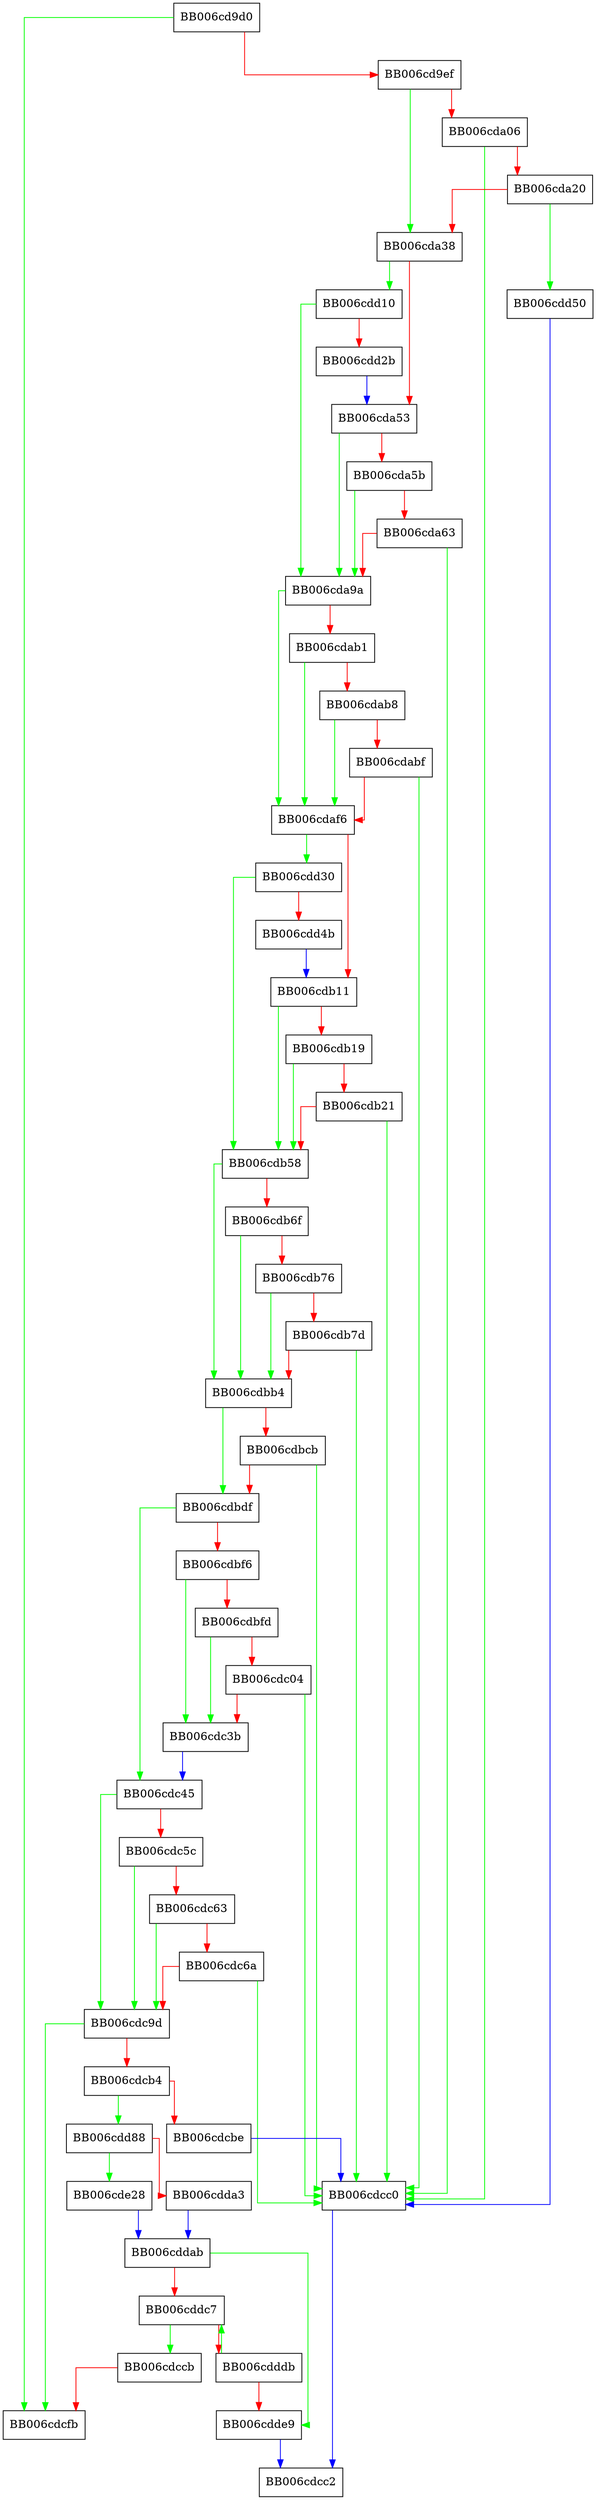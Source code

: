 digraph x942kdf_set_ctx_params {
  node [shape="box"];
  graph [splines=ortho];
  BB006cd9d0 -> BB006cdcfb [color="green"];
  BB006cd9d0 -> BB006cd9ef [color="red"];
  BB006cd9ef -> BB006cda38 [color="green"];
  BB006cd9ef -> BB006cda06 [color="red"];
  BB006cda06 -> BB006cdcc0 [color="green"];
  BB006cda06 -> BB006cda20 [color="red"];
  BB006cda20 -> BB006cdd50 [color="green"];
  BB006cda20 -> BB006cda38 [color="red"];
  BB006cda38 -> BB006cdd10 [color="green"];
  BB006cda38 -> BB006cda53 [color="red"];
  BB006cda53 -> BB006cda9a [color="green"];
  BB006cda53 -> BB006cda5b [color="red"];
  BB006cda5b -> BB006cda9a [color="green"];
  BB006cda5b -> BB006cda63 [color="red"];
  BB006cda63 -> BB006cdcc0 [color="green"];
  BB006cda63 -> BB006cda9a [color="red"];
  BB006cda9a -> BB006cdaf6 [color="green"];
  BB006cda9a -> BB006cdab1 [color="red"];
  BB006cdab1 -> BB006cdaf6 [color="green"];
  BB006cdab1 -> BB006cdab8 [color="red"];
  BB006cdab8 -> BB006cdaf6 [color="green"];
  BB006cdab8 -> BB006cdabf [color="red"];
  BB006cdabf -> BB006cdcc0 [color="green"];
  BB006cdabf -> BB006cdaf6 [color="red"];
  BB006cdaf6 -> BB006cdd30 [color="green"];
  BB006cdaf6 -> BB006cdb11 [color="red"];
  BB006cdb11 -> BB006cdb58 [color="green"];
  BB006cdb11 -> BB006cdb19 [color="red"];
  BB006cdb19 -> BB006cdb58 [color="green"];
  BB006cdb19 -> BB006cdb21 [color="red"];
  BB006cdb21 -> BB006cdcc0 [color="green"];
  BB006cdb21 -> BB006cdb58 [color="red"];
  BB006cdb58 -> BB006cdbb4 [color="green"];
  BB006cdb58 -> BB006cdb6f [color="red"];
  BB006cdb6f -> BB006cdbb4 [color="green"];
  BB006cdb6f -> BB006cdb76 [color="red"];
  BB006cdb76 -> BB006cdbb4 [color="green"];
  BB006cdb76 -> BB006cdb7d [color="red"];
  BB006cdb7d -> BB006cdcc0 [color="green"];
  BB006cdb7d -> BB006cdbb4 [color="red"];
  BB006cdbb4 -> BB006cdbdf [color="green"];
  BB006cdbb4 -> BB006cdbcb [color="red"];
  BB006cdbcb -> BB006cdcc0 [color="green"];
  BB006cdbcb -> BB006cdbdf [color="red"];
  BB006cdbdf -> BB006cdc45 [color="green"];
  BB006cdbdf -> BB006cdbf6 [color="red"];
  BB006cdbf6 -> BB006cdc3b [color="green"];
  BB006cdbf6 -> BB006cdbfd [color="red"];
  BB006cdbfd -> BB006cdc3b [color="green"];
  BB006cdbfd -> BB006cdc04 [color="red"];
  BB006cdc04 -> BB006cdcc0 [color="green"];
  BB006cdc04 -> BB006cdc3b [color="red"];
  BB006cdc3b -> BB006cdc45 [color="blue"];
  BB006cdc45 -> BB006cdc9d [color="green"];
  BB006cdc45 -> BB006cdc5c [color="red"];
  BB006cdc5c -> BB006cdc9d [color="green"];
  BB006cdc5c -> BB006cdc63 [color="red"];
  BB006cdc63 -> BB006cdc9d [color="green"];
  BB006cdc63 -> BB006cdc6a [color="red"];
  BB006cdc6a -> BB006cdcc0 [color="green"];
  BB006cdc6a -> BB006cdc9d [color="red"];
  BB006cdc9d -> BB006cdcfb [color="green"];
  BB006cdc9d -> BB006cdcb4 [color="red"];
  BB006cdcb4 -> BB006cdd88 [color="green"];
  BB006cdcb4 -> BB006cdcbe [color="red"];
  BB006cdcbe -> BB006cdcc0 [color="blue"];
  BB006cdcc0 -> BB006cdcc2 [color="blue"];
  BB006cdccb -> BB006cdcfb [color="red"];
  BB006cdd10 -> BB006cda9a [color="green"];
  BB006cdd10 -> BB006cdd2b [color="red"];
  BB006cdd2b -> BB006cda53 [color="blue"];
  BB006cdd30 -> BB006cdb58 [color="green"];
  BB006cdd30 -> BB006cdd4b [color="red"];
  BB006cdd4b -> BB006cdb11 [color="blue"];
  BB006cdd50 -> BB006cdcc0 [color="blue"];
  BB006cdd88 -> BB006cde28 [color="green"];
  BB006cdd88 -> BB006cdda3 [color="red"];
  BB006cdda3 -> BB006cddab [color="blue"];
  BB006cddab -> BB006cdde9 [color="green"];
  BB006cddab -> BB006cddc7 [color="red"];
  BB006cddc7 -> BB006cdccb [color="green"];
  BB006cddc7 -> BB006cdddb [color="red"];
  BB006cdddb -> BB006cddc7 [color="green"];
  BB006cdddb -> BB006cdde9 [color="red"];
  BB006cdde9 -> BB006cdcc2 [color="blue"];
  BB006cde28 -> BB006cddab [color="blue"];
}